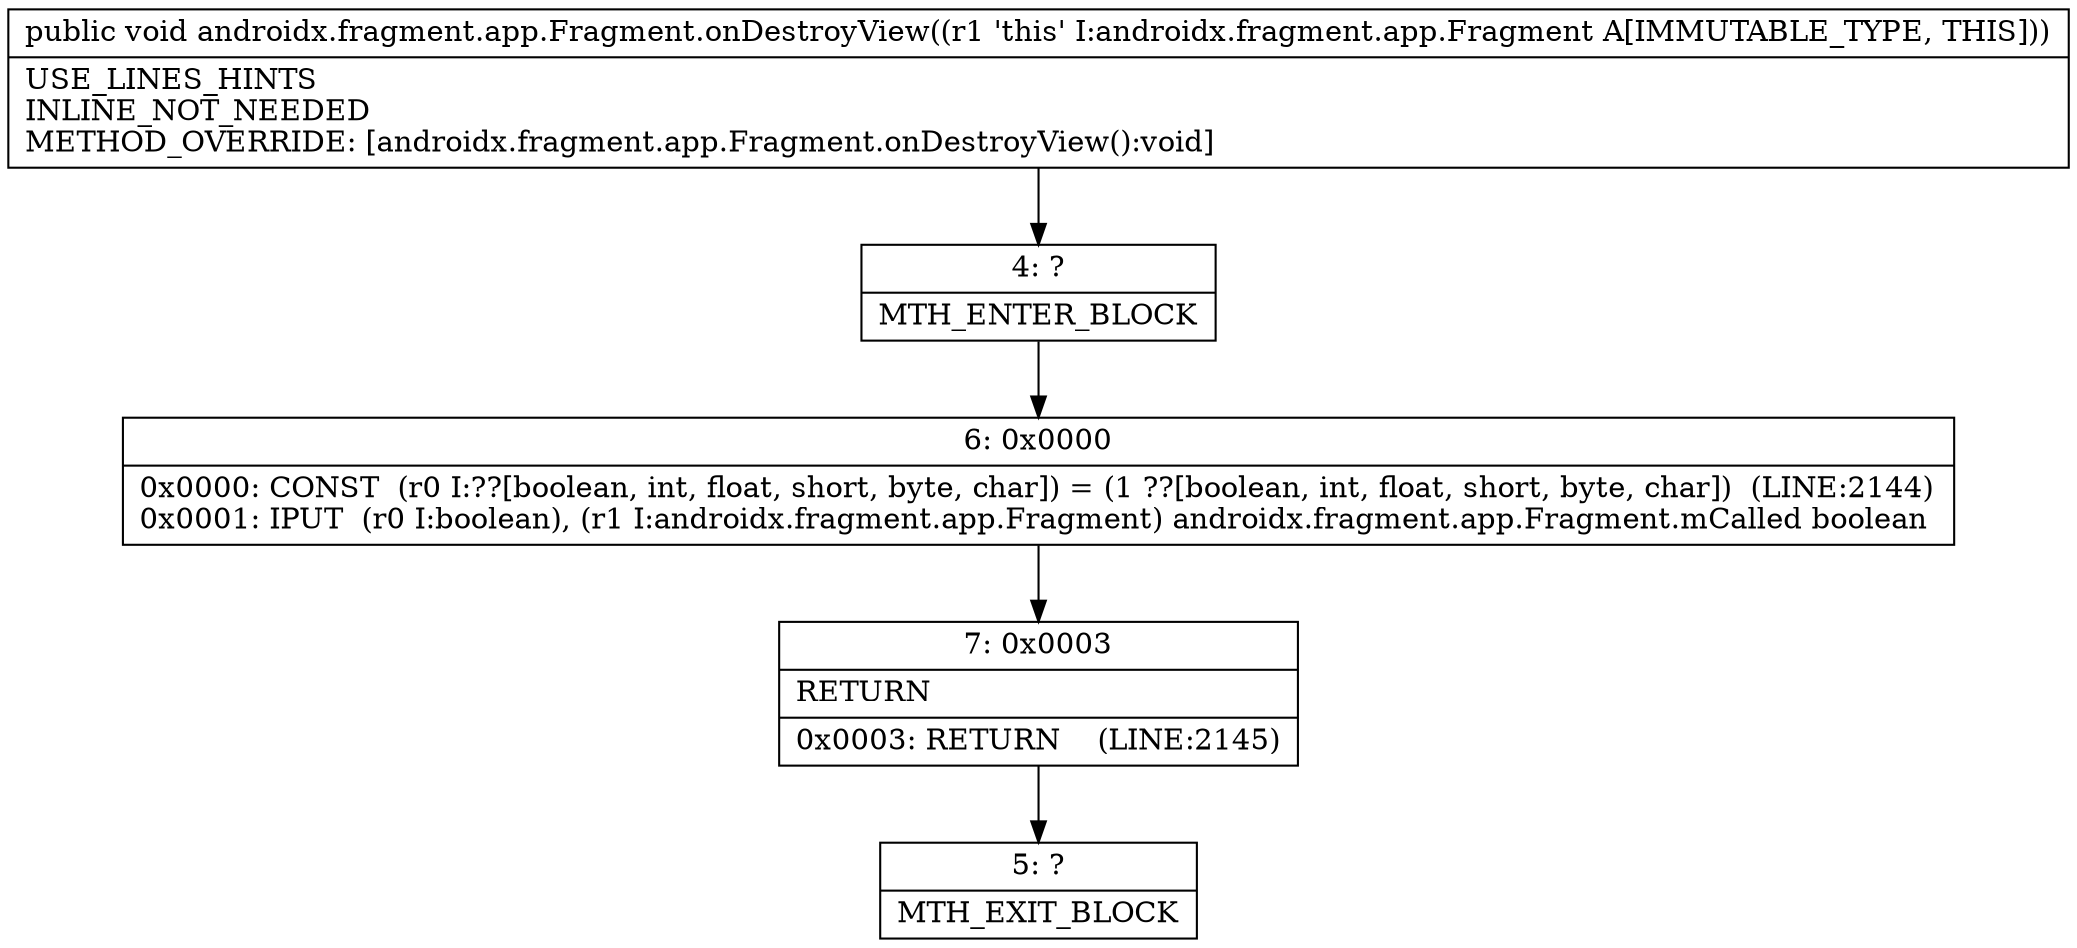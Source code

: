 digraph "CFG forandroidx.fragment.app.Fragment.onDestroyView()V" {
Node_4 [shape=record,label="{4\:\ ?|MTH_ENTER_BLOCK\l}"];
Node_6 [shape=record,label="{6\:\ 0x0000|0x0000: CONST  (r0 I:??[boolean, int, float, short, byte, char]) = (1 ??[boolean, int, float, short, byte, char])  (LINE:2144)\l0x0001: IPUT  (r0 I:boolean), (r1 I:androidx.fragment.app.Fragment) androidx.fragment.app.Fragment.mCalled boolean \l}"];
Node_7 [shape=record,label="{7\:\ 0x0003|RETURN\l|0x0003: RETURN    (LINE:2145)\l}"];
Node_5 [shape=record,label="{5\:\ ?|MTH_EXIT_BLOCK\l}"];
MethodNode[shape=record,label="{public void androidx.fragment.app.Fragment.onDestroyView((r1 'this' I:androidx.fragment.app.Fragment A[IMMUTABLE_TYPE, THIS]))  | USE_LINES_HINTS\lINLINE_NOT_NEEDED\lMETHOD_OVERRIDE: [androidx.fragment.app.Fragment.onDestroyView():void]\l}"];
MethodNode -> Node_4;Node_4 -> Node_6;
Node_6 -> Node_7;
Node_7 -> Node_5;
}

